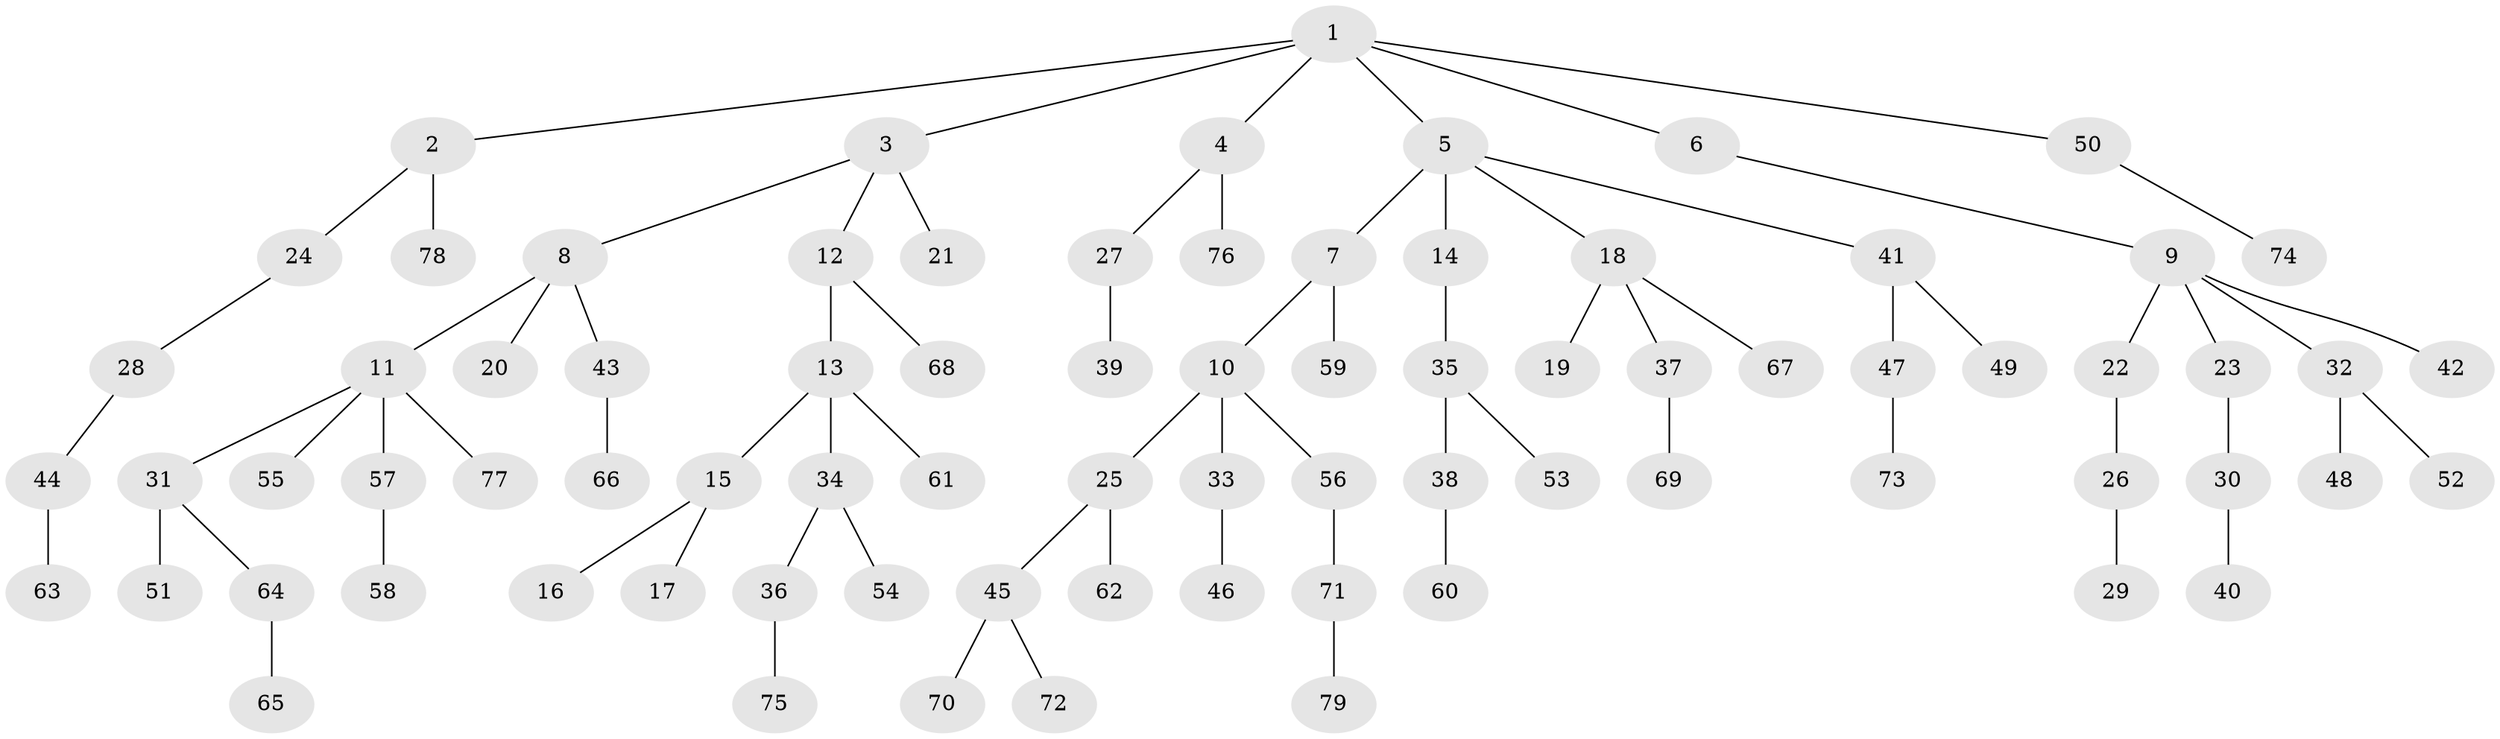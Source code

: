 // coarse degree distribution, {1: 0.6595744680851063, 2: 0.2127659574468085, 5: 0.06382978723404255, 4: 0.02127659574468085, 12: 0.02127659574468085, 10: 0.02127659574468085}
// Generated by graph-tools (version 1.1) at 2025/56/03/04/25 21:56:54]
// undirected, 79 vertices, 78 edges
graph export_dot {
graph [start="1"]
  node [color=gray90,style=filled];
  1;
  2;
  3;
  4;
  5;
  6;
  7;
  8;
  9;
  10;
  11;
  12;
  13;
  14;
  15;
  16;
  17;
  18;
  19;
  20;
  21;
  22;
  23;
  24;
  25;
  26;
  27;
  28;
  29;
  30;
  31;
  32;
  33;
  34;
  35;
  36;
  37;
  38;
  39;
  40;
  41;
  42;
  43;
  44;
  45;
  46;
  47;
  48;
  49;
  50;
  51;
  52;
  53;
  54;
  55;
  56;
  57;
  58;
  59;
  60;
  61;
  62;
  63;
  64;
  65;
  66;
  67;
  68;
  69;
  70;
  71;
  72;
  73;
  74;
  75;
  76;
  77;
  78;
  79;
  1 -- 2;
  1 -- 3;
  1 -- 4;
  1 -- 5;
  1 -- 6;
  1 -- 50;
  2 -- 24;
  2 -- 78;
  3 -- 8;
  3 -- 12;
  3 -- 21;
  4 -- 27;
  4 -- 76;
  5 -- 7;
  5 -- 14;
  5 -- 18;
  5 -- 41;
  6 -- 9;
  7 -- 10;
  7 -- 59;
  8 -- 11;
  8 -- 20;
  8 -- 43;
  9 -- 22;
  9 -- 23;
  9 -- 32;
  9 -- 42;
  10 -- 25;
  10 -- 33;
  10 -- 56;
  11 -- 31;
  11 -- 55;
  11 -- 57;
  11 -- 77;
  12 -- 13;
  12 -- 68;
  13 -- 15;
  13 -- 34;
  13 -- 61;
  14 -- 35;
  15 -- 16;
  15 -- 17;
  18 -- 19;
  18 -- 37;
  18 -- 67;
  22 -- 26;
  23 -- 30;
  24 -- 28;
  25 -- 45;
  25 -- 62;
  26 -- 29;
  27 -- 39;
  28 -- 44;
  30 -- 40;
  31 -- 51;
  31 -- 64;
  32 -- 48;
  32 -- 52;
  33 -- 46;
  34 -- 36;
  34 -- 54;
  35 -- 38;
  35 -- 53;
  36 -- 75;
  37 -- 69;
  38 -- 60;
  41 -- 47;
  41 -- 49;
  43 -- 66;
  44 -- 63;
  45 -- 70;
  45 -- 72;
  47 -- 73;
  50 -- 74;
  56 -- 71;
  57 -- 58;
  64 -- 65;
  71 -- 79;
}

